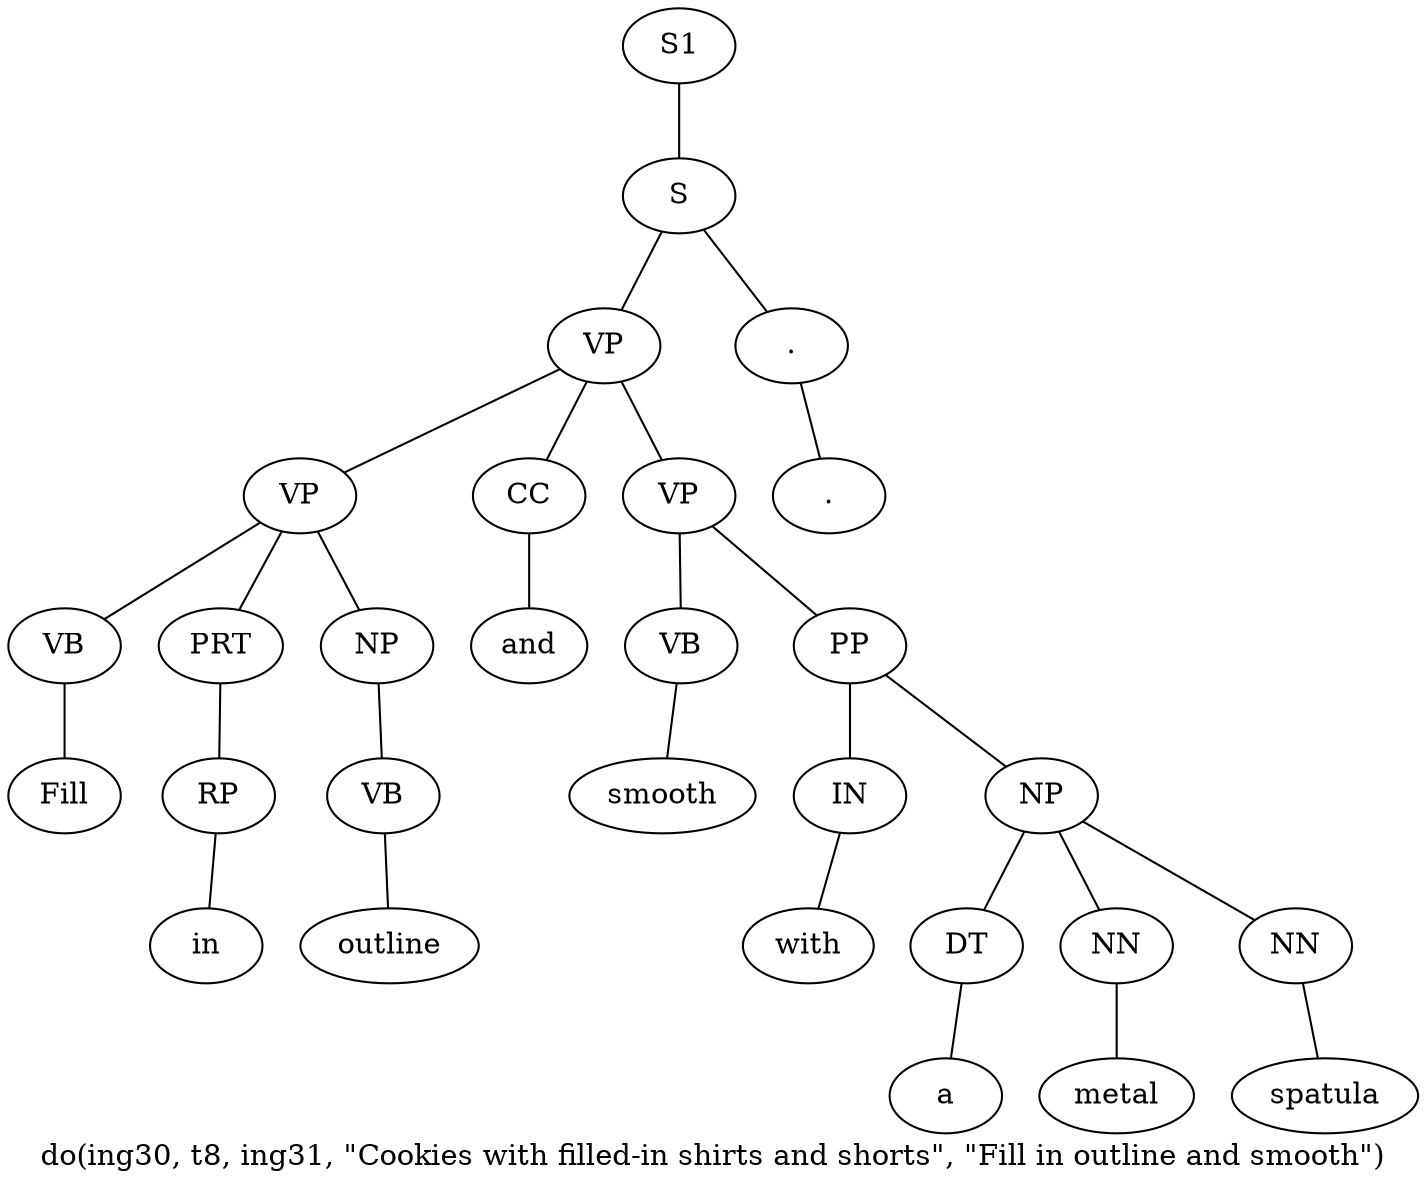 graph SyntaxGraph {
	label = "do(ing30, t8, ing31, \"Cookies with filled-in shirts and shorts\", \"Fill in outline and smooth\")";
	Node0 [label="S1"];
	Node1 [label="S"];
	Node2 [label="VP"];
	Node3 [label="VP"];
	Node4 [label="VB"];
	Node5 [label="Fill"];
	Node6 [label="PRT"];
	Node7 [label="RP"];
	Node8 [label="in"];
	Node9 [label="NP"];
	Node10 [label="VB"];
	Node11 [label="outline"];
	Node12 [label="CC"];
	Node13 [label="and"];
	Node14 [label="VP"];
	Node15 [label="VB"];
	Node16 [label="smooth"];
	Node17 [label="PP"];
	Node18 [label="IN"];
	Node19 [label="with"];
	Node20 [label="NP"];
	Node21 [label="DT"];
	Node22 [label="a"];
	Node23 [label="NN"];
	Node24 [label="metal"];
	Node25 [label="NN"];
	Node26 [label="spatula"];
	Node27 [label="."];
	Node28 [label="."];

	Node0 -- Node1;
	Node1 -- Node2;
	Node1 -- Node27;
	Node2 -- Node3;
	Node2 -- Node12;
	Node2 -- Node14;
	Node3 -- Node4;
	Node3 -- Node6;
	Node3 -- Node9;
	Node4 -- Node5;
	Node6 -- Node7;
	Node7 -- Node8;
	Node9 -- Node10;
	Node10 -- Node11;
	Node12 -- Node13;
	Node14 -- Node15;
	Node14 -- Node17;
	Node15 -- Node16;
	Node17 -- Node18;
	Node17 -- Node20;
	Node18 -- Node19;
	Node20 -- Node21;
	Node20 -- Node23;
	Node20 -- Node25;
	Node21 -- Node22;
	Node23 -- Node24;
	Node25 -- Node26;
	Node27 -- Node28;
}